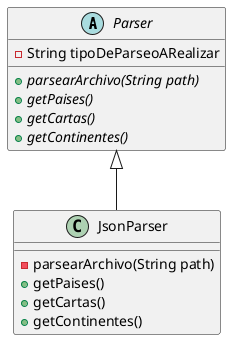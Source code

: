 @startuml
'https://plantuml.com/class-diagram

abstract class Parser {
- String tipoDeParseoARealizar
+ {abstract} parsearArchivo(String path)
+ {abstract} getPaises()
+ {abstract} getCartas()
+ {abstract} getContinentes()
}

class JsonParser {
- parsearArchivo(String path)
+ getPaises()
+ getCartas()
+ getContinentes()
}

Parser <|-- JsonParser

@enduml